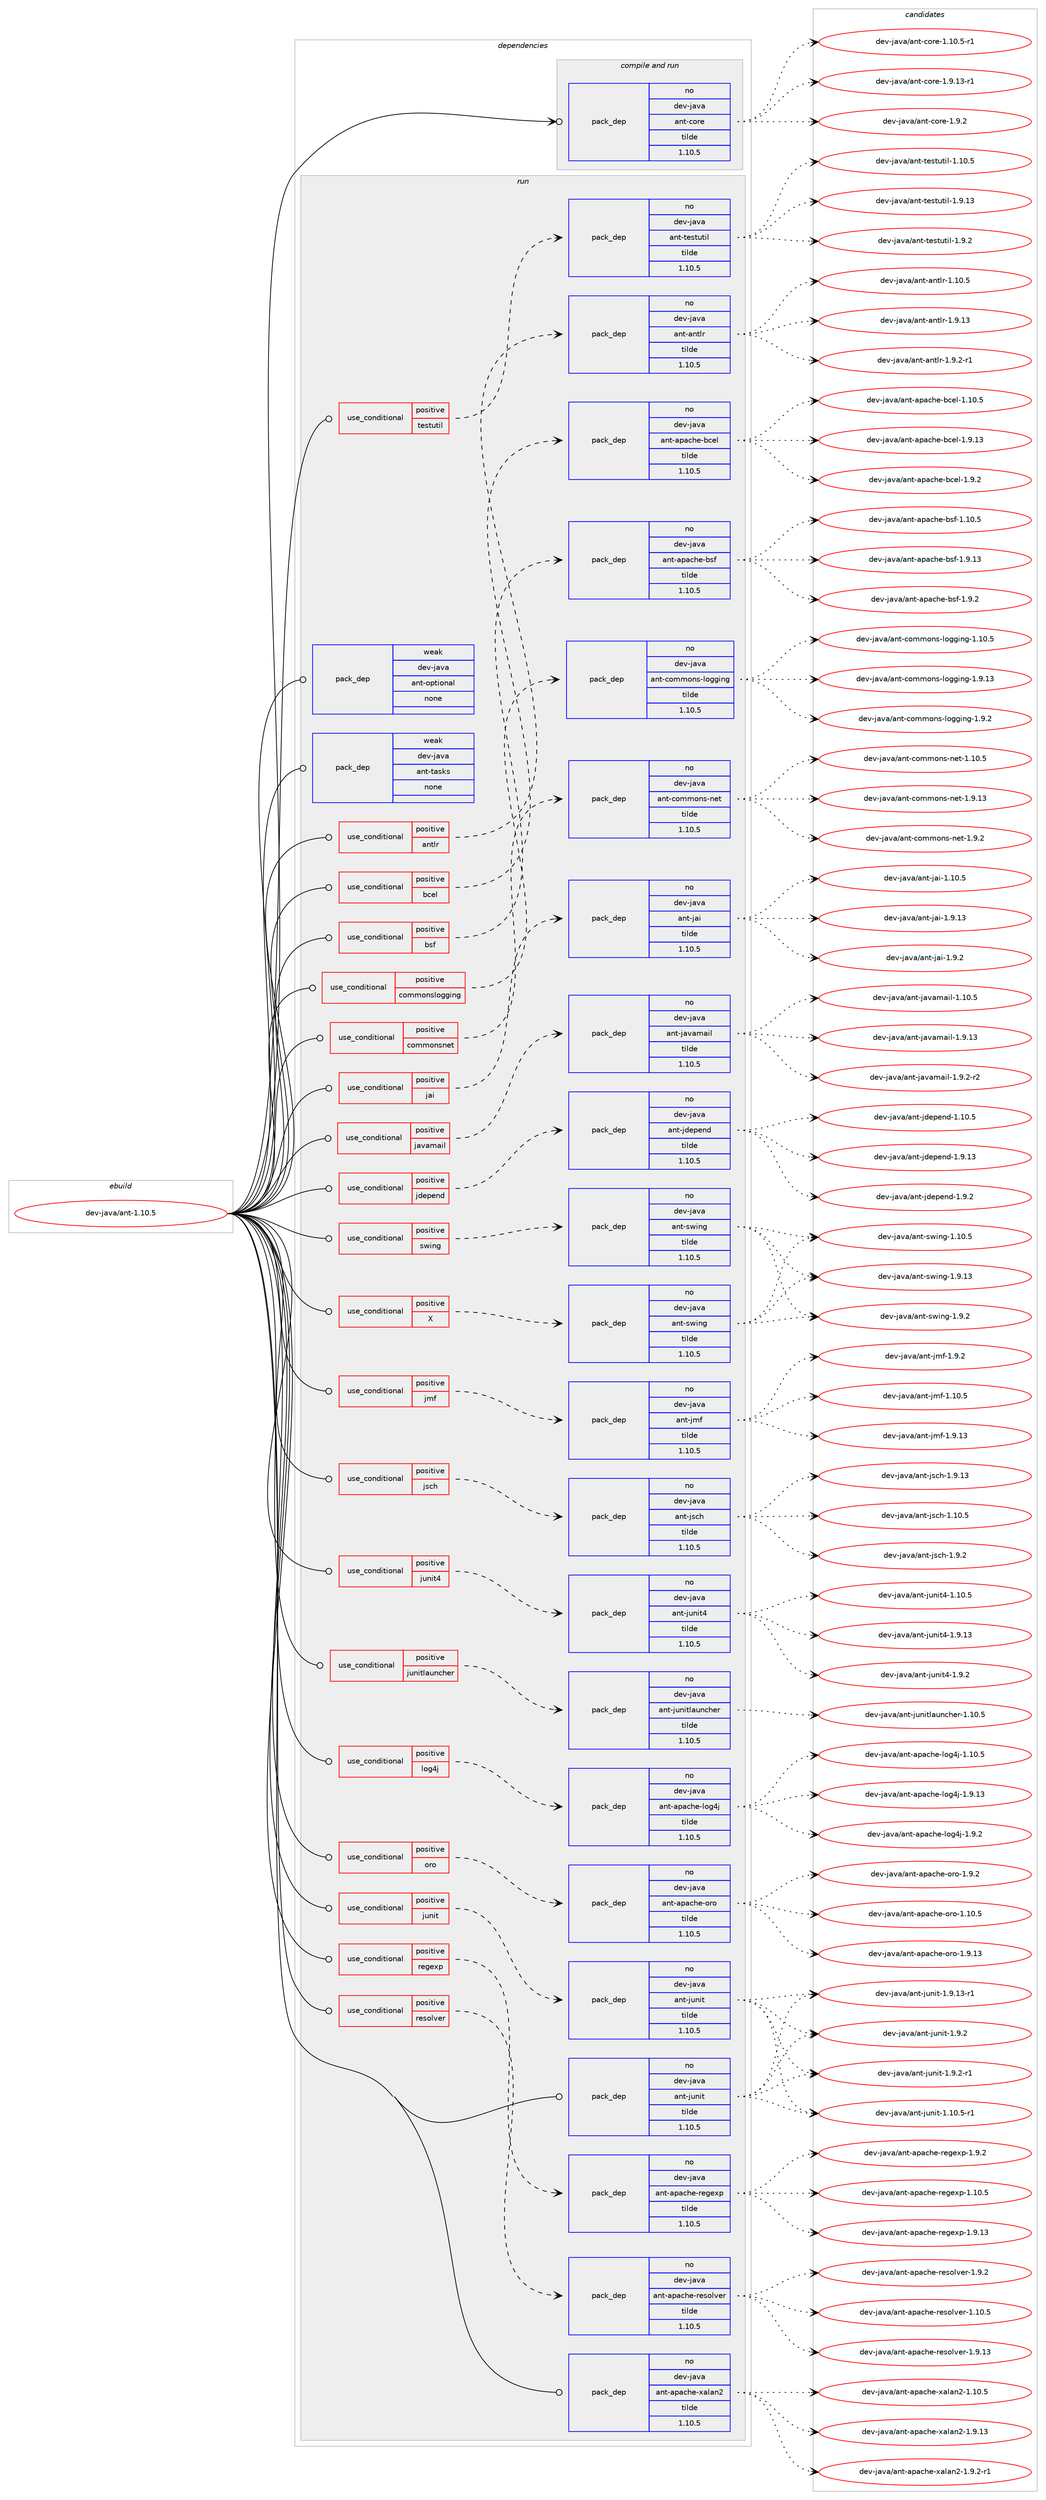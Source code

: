 digraph prolog {

# *************
# Graph options
# *************

newrank=true;
concentrate=true;
compound=true;
graph [rankdir=LR,fontname=Helvetica,fontsize=10,ranksep=1.5];#, ranksep=2.5, nodesep=0.2];
edge  [arrowhead=vee];
node  [fontname=Helvetica,fontsize=10];

# **********
# The ebuild
# **********

subgraph cluster_leftcol {
color=gray;
rank=same;
label=<<i>ebuild</i>>;
id [label="dev-java/ant-1.10.5", color=red, width=4, href="../dev-java/ant-1.10.5.svg"];
}

# ****************
# The dependencies
# ****************

subgraph cluster_midcol {
color=gray;
label=<<i>dependencies</i>>;
subgraph cluster_compile {
fillcolor="#eeeeee";
style=filled;
label=<<i>compile</i>>;
}
subgraph cluster_compileandrun {
fillcolor="#eeeeee";
style=filled;
label=<<i>compile and run</i>>;
subgraph pack965682 {
dependency1350453 [label=<<TABLE BORDER="0" CELLBORDER="1" CELLSPACING="0" CELLPADDING="4" WIDTH="220"><TR><TD ROWSPAN="6" CELLPADDING="30">pack_dep</TD></TR><TR><TD WIDTH="110">no</TD></TR><TR><TD>dev-java</TD></TR><TR><TD>ant-core</TD></TR><TR><TD>tilde</TD></TR><TR><TD>1.10.5</TD></TR></TABLE>>, shape=none, color=blue];
}
id:e -> dependency1350453:w [weight=20,style="solid",arrowhead="odotvee"];
}
subgraph cluster_run {
fillcolor="#eeeeee";
style=filled;
label=<<i>run</i>>;
subgraph cond362344 {
dependency1350454 [label=<<TABLE BORDER="0" CELLBORDER="1" CELLSPACING="0" CELLPADDING="4"><TR><TD ROWSPAN="3" CELLPADDING="10">use_conditional</TD></TR><TR><TD>positive</TD></TR><TR><TD>X</TD></TR></TABLE>>, shape=none, color=red];
subgraph pack965683 {
dependency1350455 [label=<<TABLE BORDER="0" CELLBORDER="1" CELLSPACING="0" CELLPADDING="4" WIDTH="220"><TR><TD ROWSPAN="6" CELLPADDING="30">pack_dep</TD></TR><TR><TD WIDTH="110">no</TD></TR><TR><TD>dev-java</TD></TR><TR><TD>ant-swing</TD></TR><TR><TD>tilde</TD></TR><TR><TD>1.10.5</TD></TR></TABLE>>, shape=none, color=blue];
}
dependency1350454:e -> dependency1350455:w [weight=20,style="dashed",arrowhead="vee"];
}
id:e -> dependency1350454:w [weight=20,style="solid",arrowhead="odot"];
subgraph cond362345 {
dependency1350456 [label=<<TABLE BORDER="0" CELLBORDER="1" CELLSPACING="0" CELLPADDING="4"><TR><TD ROWSPAN="3" CELLPADDING="10">use_conditional</TD></TR><TR><TD>positive</TD></TR><TR><TD>antlr</TD></TR></TABLE>>, shape=none, color=red];
subgraph pack965684 {
dependency1350457 [label=<<TABLE BORDER="0" CELLBORDER="1" CELLSPACING="0" CELLPADDING="4" WIDTH="220"><TR><TD ROWSPAN="6" CELLPADDING="30">pack_dep</TD></TR><TR><TD WIDTH="110">no</TD></TR><TR><TD>dev-java</TD></TR><TR><TD>ant-antlr</TD></TR><TR><TD>tilde</TD></TR><TR><TD>1.10.5</TD></TR></TABLE>>, shape=none, color=blue];
}
dependency1350456:e -> dependency1350457:w [weight=20,style="dashed",arrowhead="vee"];
}
id:e -> dependency1350456:w [weight=20,style="solid",arrowhead="odot"];
subgraph cond362346 {
dependency1350458 [label=<<TABLE BORDER="0" CELLBORDER="1" CELLSPACING="0" CELLPADDING="4"><TR><TD ROWSPAN="3" CELLPADDING="10">use_conditional</TD></TR><TR><TD>positive</TD></TR><TR><TD>bcel</TD></TR></TABLE>>, shape=none, color=red];
subgraph pack965685 {
dependency1350459 [label=<<TABLE BORDER="0" CELLBORDER="1" CELLSPACING="0" CELLPADDING="4" WIDTH="220"><TR><TD ROWSPAN="6" CELLPADDING="30">pack_dep</TD></TR><TR><TD WIDTH="110">no</TD></TR><TR><TD>dev-java</TD></TR><TR><TD>ant-apache-bcel</TD></TR><TR><TD>tilde</TD></TR><TR><TD>1.10.5</TD></TR></TABLE>>, shape=none, color=blue];
}
dependency1350458:e -> dependency1350459:w [weight=20,style="dashed",arrowhead="vee"];
}
id:e -> dependency1350458:w [weight=20,style="solid",arrowhead="odot"];
subgraph cond362347 {
dependency1350460 [label=<<TABLE BORDER="0" CELLBORDER="1" CELLSPACING="0" CELLPADDING="4"><TR><TD ROWSPAN="3" CELLPADDING="10">use_conditional</TD></TR><TR><TD>positive</TD></TR><TR><TD>bsf</TD></TR></TABLE>>, shape=none, color=red];
subgraph pack965686 {
dependency1350461 [label=<<TABLE BORDER="0" CELLBORDER="1" CELLSPACING="0" CELLPADDING="4" WIDTH="220"><TR><TD ROWSPAN="6" CELLPADDING="30">pack_dep</TD></TR><TR><TD WIDTH="110">no</TD></TR><TR><TD>dev-java</TD></TR><TR><TD>ant-apache-bsf</TD></TR><TR><TD>tilde</TD></TR><TR><TD>1.10.5</TD></TR></TABLE>>, shape=none, color=blue];
}
dependency1350460:e -> dependency1350461:w [weight=20,style="dashed",arrowhead="vee"];
}
id:e -> dependency1350460:w [weight=20,style="solid",arrowhead="odot"];
subgraph cond362348 {
dependency1350462 [label=<<TABLE BORDER="0" CELLBORDER="1" CELLSPACING="0" CELLPADDING="4"><TR><TD ROWSPAN="3" CELLPADDING="10">use_conditional</TD></TR><TR><TD>positive</TD></TR><TR><TD>commonslogging</TD></TR></TABLE>>, shape=none, color=red];
subgraph pack965687 {
dependency1350463 [label=<<TABLE BORDER="0" CELLBORDER="1" CELLSPACING="0" CELLPADDING="4" WIDTH="220"><TR><TD ROWSPAN="6" CELLPADDING="30">pack_dep</TD></TR><TR><TD WIDTH="110">no</TD></TR><TR><TD>dev-java</TD></TR><TR><TD>ant-commons-logging</TD></TR><TR><TD>tilde</TD></TR><TR><TD>1.10.5</TD></TR></TABLE>>, shape=none, color=blue];
}
dependency1350462:e -> dependency1350463:w [weight=20,style="dashed",arrowhead="vee"];
}
id:e -> dependency1350462:w [weight=20,style="solid",arrowhead="odot"];
subgraph cond362349 {
dependency1350464 [label=<<TABLE BORDER="0" CELLBORDER="1" CELLSPACING="0" CELLPADDING="4"><TR><TD ROWSPAN="3" CELLPADDING="10">use_conditional</TD></TR><TR><TD>positive</TD></TR><TR><TD>commonsnet</TD></TR></TABLE>>, shape=none, color=red];
subgraph pack965688 {
dependency1350465 [label=<<TABLE BORDER="0" CELLBORDER="1" CELLSPACING="0" CELLPADDING="4" WIDTH="220"><TR><TD ROWSPAN="6" CELLPADDING="30">pack_dep</TD></TR><TR><TD WIDTH="110">no</TD></TR><TR><TD>dev-java</TD></TR><TR><TD>ant-commons-net</TD></TR><TR><TD>tilde</TD></TR><TR><TD>1.10.5</TD></TR></TABLE>>, shape=none, color=blue];
}
dependency1350464:e -> dependency1350465:w [weight=20,style="dashed",arrowhead="vee"];
}
id:e -> dependency1350464:w [weight=20,style="solid",arrowhead="odot"];
subgraph cond362350 {
dependency1350466 [label=<<TABLE BORDER="0" CELLBORDER="1" CELLSPACING="0" CELLPADDING="4"><TR><TD ROWSPAN="3" CELLPADDING="10">use_conditional</TD></TR><TR><TD>positive</TD></TR><TR><TD>jai</TD></TR></TABLE>>, shape=none, color=red];
subgraph pack965689 {
dependency1350467 [label=<<TABLE BORDER="0" CELLBORDER="1" CELLSPACING="0" CELLPADDING="4" WIDTH="220"><TR><TD ROWSPAN="6" CELLPADDING="30">pack_dep</TD></TR><TR><TD WIDTH="110">no</TD></TR><TR><TD>dev-java</TD></TR><TR><TD>ant-jai</TD></TR><TR><TD>tilde</TD></TR><TR><TD>1.10.5</TD></TR></TABLE>>, shape=none, color=blue];
}
dependency1350466:e -> dependency1350467:w [weight=20,style="dashed",arrowhead="vee"];
}
id:e -> dependency1350466:w [weight=20,style="solid",arrowhead="odot"];
subgraph cond362351 {
dependency1350468 [label=<<TABLE BORDER="0" CELLBORDER="1" CELLSPACING="0" CELLPADDING="4"><TR><TD ROWSPAN="3" CELLPADDING="10">use_conditional</TD></TR><TR><TD>positive</TD></TR><TR><TD>javamail</TD></TR></TABLE>>, shape=none, color=red];
subgraph pack965690 {
dependency1350469 [label=<<TABLE BORDER="0" CELLBORDER="1" CELLSPACING="0" CELLPADDING="4" WIDTH="220"><TR><TD ROWSPAN="6" CELLPADDING="30">pack_dep</TD></TR><TR><TD WIDTH="110">no</TD></TR><TR><TD>dev-java</TD></TR><TR><TD>ant-javamail</TD></TR><TR><TD>tilde</TD></TR><TR><TD>1.10.5</TD></TR></TABLE>>, shape=none, color=blue];
}
dependency1350468:e -> dependency1350469:w [weight=20,style="dashed",arrowhead="vee"];
}
id:e -> dependency1350468:w [weight=20,style="solid",arrowhead="odot"];
subgraph cond362352 {
dependency1350470 [label=<<TABLE BORDER="0" CELLBORDER="1" CELLSPACING="0" CELLPADDING="4"><TR><TD ROWSPAN="3" CELLPADDING="10">use_conditional</TD></TR><TR><TD>positive</TD></TR><TR><TD>jdepend</TD></TR></TABLE>>, shape=none, color=red];
subgraph pack965691 {
dependency1350471 [label=<<TABLE BORDER="0" CELLBORDER="1" CELLSPACING="0" CELLPADDING="4" WIDTH="220"><TR><TD ROWSPAN="6" CELLPADDING="30">pack_dep</TD></TR><TR><TD WIDTH="110">no</TD></TR><TR><TD>dev-java</TD></TR><TR><TD>ant-jdepend</TD></TR><TR><TD>tilde</TD></TR><TR><TD>1.10.5</TD></TR></TABLE>>, shape=none, color=blue];
}
dependency1350470:e -> dependency1350471:w [weight=20,style="dashed",arrowhead="vee"];
}
id:e -> dependency1350470:w [weight=20,style="solid",arrowhead="odot"];
subgraph cond362353 {
dependency1350472 [label=<<TABLE BORDER="0" CELLBORDER="1" CELLSPACING="0" CELLPADDING="4"><TR><TD ROWSPAN="3" CELLPADDING="10">use_conditional</TD></TR><TR><TD>positive</TD></TR><TR><TD>jmf</TD></TR></TABLE>>, shape=none, color=red];
subgraph pack965692 {
dependency1350473 [label=<<TABLE BORDER="0" CELLBORDER="1" CELLSPACING="0" CELLPADDING="4" WIDTH="220"><TR><TD ROWSPAN="6" CELLPADDING="30">pack_dep</TD></TR><TR><TD WIDTH="110">no</TD></TR><TR><TD>dev-java</TD></TR><TR><TD>ant-jmf</TD></TR><TR><TD>tilde</TD></TR><TR><TD>1.10.5</TD></TR></TABLE>>, shape=none, color=blue];
}
dependency1350472:e -> dependency1350473:w [weight=20,style="dashed",arrowhead="vee"];
}
id:e -> dependency1350472:w [weight=20,style="solid",arrowhead="odot"];
subgraph cond362354 {
dependency1350474 [label=<<TABLE BORDER="0" CELLBORDER="1" CELLSPACING="0" CELLPADDING="4"><TR><TD ROWSPAN="3" CELLPADDING="10">use_conditional</TD></TR><TR><TD>positive</TD></TR><TR><TD>jsch</TD></TR></TABLE>>, shape=none, color=red];
subgraph pack965693 {
dependency1350475 [label=<<TABLE BORDER="0" CELLBORDER="1" CELLSPACING="0" CELLPADDING="4" WIDTH="220"><TR><TD ROWSPAN="6" CELLPADDING="30">pack_dep</TD></TR><TR><TD WIDTH="110">no</TD></TR><TR><TD>dev-java</TD></TR><TR><TD>ant-jsch</TD></TR><TR><TD>tilde</TD></TR><TR><TD>1.10.5</TD></TR></TABLE>>, shape=none, color=blue];
}
dependency1350474:e -> dependency1350475:w [weight=20,style="dashed",arrowhead="vee"];
}
id:e -> dependency1350474:w [weight=20,style="solid",arrowhead="odot"];
subgraph cond362355 {
dependency1350476 [label=<<TABLE BORDER="0" CELLBORDER="1" CELLSPACING="0" CELLPADDING="4"><TR><TD ROWSPAN="3" CELLPADDING="10">use_conditional</TD></TR><TR><TD>positive</TD></TR><TR><TD>junit</TD></TR></TABLE>>, shape=none, color=red];
subgraph pack965694 {
dependency1350477 [label=<<TABLE BORDER="0" CELLBORDER="1" CELLSPACING="0" CELLPADDING="4" WIDTH="220"><TR><TD ROWSPAN="6" CELLPADDING="30">pack_dep</TD></TR><TR><TD WIDTH="110">no</TD></TR><TR><TD>dev-java</TD></TR><TR><TD>ant-junit</TD></TR><TR><TD>tilde</TD></TR><TR><TD>1.10.5</TD></TR></TABLE>>, shape=none, color=blue];
}
dependency1350476:e -> dependency1350477:w [weight=20,style="dashed",arrowhead="vee"];
}
id:e -> dependency1350476:w [weight=20,style="solid",arrowhead="odot"];
subgraph cond362356 {
dependency1350478 [label=<<TABLE BORDER="0" CELLBORDER="1" CELLSPACING="0" CELLPADDING="4"><TR><TD ROWSPAN="3" CELLPADDING="10">use_conditional</TD></TR><TR><TD>positive</TD></TR><TR><TD>junit4</TD></TR></TABLE>>, shape=none, color=red];
subgraph pack965695 {
dependency1350479 [label=<<TABLE BORDER="0" CELLBORDER="1" CELLSPACING="0" CELLPADDING="4" WIDTH="220"><TR><TD ROWSPAN="6" CELLPADDING="30">pack_dep</TD></TR><TR><TD WIDTH="110">no</TD></TR><TR><TD>dev-java</TD></TR><TR><TD>ant-junit4</TD></TR><TR><TD>tilde</TD></TR><TR><TD>1.10.5</TD></TR></TABLE>>, shape=none, color=blue];
}
dependency1350478:e -> dependency1350479:w [weight=20,style="dashed",arrowhead="vee"];
}
id:e -> dependency1350478:w [weight=20,style="solid",arrowhead="odot"];
subgraph cond362357 {
dependency1350480 [label=<<TABLE BORDER="0" CELLBORDER="1" CELLSPACING="0" CELLPADDING="4"><TR><TD ROWSPAN="3" CELLPADDING="10">use_conditional</TD></TR><TR><TD>positive</TD></TR><TR><TD>junitlauncher</TD></TR></TABLE>>, shape=none, color=red];
subgraph pack965696 {
dependency1350481 [label=<<TABLE BORDER="0" CELLBORDER="1" CELLSPACING="0" CELLPADDING="4" WIDTH="220"><TR><TD ROWSPAN="6" CELLPADDING="30">pack_dep</TD></TR><TR><TD WIDTH="110">no</TD></TR><TR><TD>dev-java</TD></TR><TR><TD>ant-junitlauncher</TD></TR><TR><TD>tilde</TD></TR><TR><TD>1.10.5</TD></TR></TABLE>>, shape=none, color=blue];
}
dependency1350480:e -> dependency1350481:w [weight=20,style="dashed",arrowhead="vee"];
}
id:e -> dependency1350480:w [weight=20,style="solid",arrowhead="odot"];
subgraph cond362358 {
dependency1350482 [label=<<TABLE BORDER="0" CELLBORDER="1" CELLSPACING="0" CELLPADDING="4"><TR><TD ROWSPAN="3" CELLPADDING="10">use_conditional</TD></TR><TR><TD>positive</TD></TR><TR><TD>log4j</TD></TR></TABLE>>, shape=none, color=red];
subgraph pack965697 {
dependency1350483 [label=<<TABLE BORDER="0" CELLBORDER="1" CELLSPACING="0" CELLPADDING="4" WIDTH="220"><TR><TD ROWSPAN="6" CELLPADDING="30">pack_dep</TD></TR><TR><TD WIDTH="110">no</TD></TR><TR><TD>dev-java</TD></TR><TR><TD>ant-apache-log4j</TD></TR><TR><TD>tilde</TD></TR><TR><TD>1.10.5</TD></TR></TABLE>>, shape=none, color=blue];
}
dependency1350482:e -> dependency1350483:w [weight=20,style="dashed",arrowhead="vee"];
}
id:e -> dependency1350482:w [weight=20,style="solid",arrowhead="odot"];
subgraph cond362359 {
dependency1350484 [label=<<TABLE BORDER="0" CELLBORDER="1" CELLSPACING="0" CELLPADDING="4"><TR><TD ROWSPAN="3" CELLPADDING="10">use_conditional</TD></TR><TR><TD>positive</TD></TR><TR><TD>oro</TD></TR></TABLE>>, shape=none, color=red];
subgraph pack965698 {
dependency1350485 [label=<<TABLE BORDER="0" CELLBORDER="1" CELLSPACING="0" CELLPADDING="4" WIDTH="220"><TR><TD ROWSPAN="6" CELLPADDING="30">pack_dep</TD></TR><TR><TD WIDTH="110">no</TD></TR><TR><TD>dev-java</TD></TR><TR><TD>ant-apache-oro</TD></TR><TR><TD>tilde</TD></TR><TR><TD>1.10.5</TD></TR></TABLE>>, shape=none, color=blue];
}
dependency1350484:e -> dependency1350485:w [weight=20,style="dashed",arrowhead="vee"];
}
id:e -> dependency1350484:w [weight=20,style="solid",arrowhead="odot"];
subgraph cond362360 {
dependency1350486 [label=<<TABLE BORDER="0" CELLBORDER="1" CELLSPACING="0" CELLPADDING="4"><TR><TD ROWSPAN="3" CELLPADDING="10">use_conditional</TD></TR><TR><TD>positive</TD></TR><TR><TD>regexp</TD></TR></TABLE>>, shape=none, color=red];
subgraph pack965699 {
dependency1350487 [label=<<TABLE BORDER="0" CELLBORDER="1" CELLSPACING="0" CELLPADDING="4" WIDTH="220"><TR><TD ROWSPAN="6" CELLPADDING="30">pack_dep</TD></TR><TR><TD WIDTH="110">no</TD></TR><TR><TD>dev-java</TD></TR><TR><TD>ant-apache-regexp</TD></TR><TR><TD>tilde</TD></TR><TR><TD>1.10.5</TD></TR></TABLE>>, shape=none, color=blue];
}
dependency1350486:e -> dependency1350487:w [weight=20,style="dashed",arrowhead="vee"];
}
id:e -> dependency1350486:w [weight=20,style="solid",arrowhead="odot"];
subgraph cond362361 {
dependency1350488 [label=<<TABLE BORDER="0" CELLBORDER="1" CELLSPACING="0" CELLPADDING="4"><TR><TD ROWSPAN="3" CELLPADDING="10">use_conditional</TD></TR><TR><TD>positive</TD></TR><TR><TD>resolver</TD></TR></TABLE>>, shape=none, color=red];
subgraph pack965700 {
dependency1350489 [label=<<TABLE BORDER="0" CELLBORDER="1" CELLSPACING="0" CELLPADDING="4" WIDTH="220"><TR><TD ROWSPAN="6" CELLPADDING="30">pack_dep</TD></TR><TR><TD WIDTH="110">no</TD></TR><TR><TD>dev-java</TD></TR><TR><TD>ant-apache-resolver</TD></TR><TR><TD>tilde</TD></TR><TR><TD>1.10.5</TD></TR></TABLE>>, shape=none, color=blue];
}
dependency1350488:e -> dependency1350489:w [weight=20,style="dashed",arrowhead="vee"];
}
id:e -> dependency1350488:w [weight=20,style="solid",arrowhead="odot"];
subgraph cond362362 {
dependency1350490 [label=<<TABLE BORDER="0" CELLBORDER="1" CELLSPACING="0" CELLPADDING="4"><TR><TD ROWSPAN="3" CELLPADDING="10">use_conditional</TD></TR><TR><TD>positive</TD></TR><TR><TD>swing</TD></TR></TABLE>>, shape=none, color=red];
subgraph pack965701 {
dependency1350491 [label=<<TABLE BORDER="0" CELLBORDER="1" CELLSPACING="0" CELLPADDING="4" WIDTH="220"><TR><TD ROWSPAN="6" CELLPADDING="30">pack_dep</TD></TR><TR><TD WIDTH="110">no</TD></TR><TR><TD>dev-java</TD></TR><TR><TD>ant-swing</TD></TR><TR><TD>tilde</TD></TR><TR><TD>1.10.5</TD></TR></TABLE>>, shape=none, color=blue];
}
dependency1350490:e -> dependency1350491:w [weight=20,style="dashed",arrowhead="vee"];
}
id:e -> dependency1350490:w [weight=20,style="solid",arrowhead="odot"];
subgraph cond362363 {
dependency1350492 [label=<<TABLE BORDER="0" CELLBORDER="1" CELLSPACING="0" CELLPADDING="4"><TR><TD ROWSPAN="3" CELLPADDING="10">use_conditional</TD></TR><TR><TD>positive</TD></TR><TR><TD>testutil</TD></TR></TABLE>>, shape=none, color=red];
subgraph pack965702 {
dependency1350493 [label=<<TABLE BORDER="0" CELLBORDER="1" CELLSPACING="0" CELLPADDING="4" WIDTH="220"><TR><TD ROWSPAN="6" CELLPADDING="30">pack_dep</TD></TR><TR><TD WIDTH="110">no</TD></TR><TR><TD>dev-java</TD></TR><TR><TD>ant-testutil</TD></TR><TR><TD>tilde</TD></TR><TR><TD>1.10.5</TD></TR></TABLE>>, shape=none, color=blue];
}
dependency1350492:e -> dependency1350493:w [weight=20,style="dashed",arrowhead="vee"];
}
id:e -> dependency1350492:w [weight=20,style="solid",arrowhead="odot"];
subgraph pack965703 {
dependency1350494 [label=<<TABLE BORDER="0" CELLBORDER="1" CELLSPACING="0" CELLPADDING="4" WIDTH="220"><TR><TD ROWSPAN="6" CELLPADDING="30">pack_dep</TD></TR><TR><TD WIDTH="110">no</TD></TR><TR><TD>dev-java</TD></TR><TR><TD>ant-apache-xalan2</TD></TR><TR><TD>tilde</TD></TR><TR><TD>1.10.5</TD></TR></TABLE>>, shape=none, color=blue];
}
id:e -> dependency1350494:w [weight=20,style="solid",arrowhead="odot"];
subgraph pack965704 {
dependency1350495 [label=<<TABLE BORDER="0" CELLBORDER="1" CELLSPACING="0" CELLPADDING="4" WIDTH="220"><TR><TD ROWSPAN="6" CELLPADDING="30">pack_dep</TD></TR><TR><TD WIDTH="110">no</TD></TR><TR><TD>dev-java</TD></TR><TR><TD>ant-junit</TD></TR><TR><TD>tilde</TD></TR><TR><TD>1.10.5</TD></TR></TABLE>>, shape=none, color=blue];
}
id:e -> dependency1350495:w [weight=20,style="solid",arrowhead="odot"];
subgraph pack965705 {
dependency1350496 [label=<<TABLE BORDER="0" CELLBORDER="1" CELLSPACING="0" CELLPADDING="4" WIDTH="220"><TR><TD ROWSPAN="6" CELLPADDING="30">pack_dep</TD></TR><TR><TD WIDTH="110">weak</TD></TR><TR><TD>dev-java</TD></TR><TR><TD>ant-optional</TD></TR><TR><TD>none</TD></TR><TR><TD></TD></TR></TABLE>>, shape=none, color=blue];
}
id:e -> dependency1350496:w [weight=20,style="solid",arrowhead="odot"];
subgraph pack965706 {
dependency1350497 [label=<<TABLE BORDER="0" CELLBORDER="1" CELLSPACING="0" CELLPADDING="4" WIDTH="220"><TR><TD ROWSPAN="6" CELLPADDING="30">pack_dep</TD></TR><TR><TD WIDTH="110">weak</TD></TR><TR><TD>dev-java</TD></TR><TR><TD>ant-tasks</TD></TR><TR><TD>none</TD></TR><TR><TD></TD></TR></TABLE>>, shape=none, color=blue];
}
id:e -> dependency1350497:w [weight=20,style="solid",arrowhead="odot"];
}
}

# **************
# The candidates
# **************

subgraph cluster_choices {
rank=same;
color=gray;
label=<<i>candidates</i>>;

subgraph choice965682 {
color=black;
nodesep=1;
choice10010111845106971189747971101164599111114101454946494846534511449 [label="dev-java/ant-core-1.10.5-r1", color=red, width=4,href="../dev-java/ant-core-1.10.5-r1.svg"];
choice10010111845106971189747971101164599111114101454946574649514511449 [label="dev-java/ant-core-1.9.13-r1", color=red, width=4,href="../dev-java/ant-core-1.9.13-r1.svg"];
choice10010111845106971189747971101164599111114101454946574650 [label="dev-java/ant-core-1.9.2", color=red, width=4,href="../dev-java/ant-core-1.9.2.svg"];
dependency1350453:e -> choice10010111845106971189747971101164599111114101454946494846534511449:w [style=dotted,weight="100"];
dependency1350453:e -> choice10010111845106971189747971101164599111114101454946574649514511449:w [style=dotted,weight="100"];
dependency1350453:e -> choice10010111845106971189747971101164599111114101454946574650:w [style=dotted,weight="100"];
}
subgraph choice965683 {
color=black;
nodesep=1;
choice10010111845106971189747971101164511511910511010345494649484653 [label="dev-java/ant-swing-1.10.5", color=red, width=4,href="../dev-java/ant-swing-1.10.5.svg"];
choice10010111845106971189747971101164511511910511010345494657464951 [label="dev-java/ant-swing-1.9.13", color=red, width=4,href="../dev-java/ant-swing-1.9.13.svg"];
choice100101118451069711897479711011645115119105110103454946574650 [label="dev-java/ant-swing-1.9.2", color=red, width=4,href="../dev-java/ant-swing-1.9.2.svg"];
dependency1350455:e -> choice10010111845106971189747971101164511511910511010345494649484653:w [style=dotted,weight="100"];
dependency1350455:e -> choice10010111845106971189747971101164511511910511010345494657464951:w [style=dotted,weight="100"];
dependency1350455:e -> choice100101118451069711897479711011645115119105110103454946574650:w [style=dotted,weight="100"];
}
subgraph choice965684 {
color=black;
nodesep=1;
choice1001011184510697118974797110116459711011610811445494649484653 [label="dev-java/ant-antlr-1.10.5", color=red, width=4,href="../dev-java/ant-antlr-1.10.5.svg"];
choice1001011184510697118974797110116459711011610811445494657464951 [label="dev-java/ant-antlr-1.9.13", color=red, width=4,href="../dev-java/ant-antlr-1.9.13.svg"];
choice100101118451069711897479711011645971101161081144549465746504511449 [label="dev-java/ant-antlr-1.9.2-r1", color=red, width=4,href="../dev-java/ant-antlr-1.9.2-r1.svg"];
dependency1350457:e -> choice1001011184510697118974797110116459711011610811445494649484653:w [style=dotted,weight="100"];
dependency1350457:e -> choice1001011184510697118974797110116459711011610811445494657464951:w [style=dotted,weight="100"];
dependency1350457:e -> choice100101118451069711897479711011645971101161081144549465746504511449:w [style=dotted,weight="100"];
}
subgraph choice965685 {
color=black;
nodesep=1;
choice10010111845106971189747971101164597112979910410145989910110845494649484653 [label="dev-java/ant-apache-bcel-1.10.5", color=red, width=4,href="../dev-java/ant-apache-bcel-1.10.5.svg"];
choice10010111845106971189747971101164597112979910410145989910110845494657464951 [label="dev-java/ant-apache-bcel-1.9.13", color=red, width=4,href="../dev-java/ant-apache-bcel-1.9.13.svg"];
choice100101118451069711897479711011645971129799104101459899101108454946574650 [label="dev-java/ant-apache-bcel-1.9.2", color=red, width=4,href="../dev-java/ant-apache-bcel-1.9.2.svg"];
dependency1350459:e -> choice10010111845106971189747971101164597112979910410145989910110845494649484653:w [style=dotted,weight="100"];
dependency1350459:e -> choice10010111845106971189747971101164597112979910410145989910110845494657464951:w [style=dotted,weight="100"];
dependency1350459:e -> choice100101118451069711897479711011645971129799104101459899101108454946574650:w [style=dotted,weight="100"];
}
subgraph choice965686 {
color=black;
nodesep=1;
choice100101118451069711897479711011645971129799104101459811510245494649484653 [label="dev-java/ant-apache-bsf-1.10.5", color=red, width=4,href="../dev-java/ant-apache-bsf-1.10.5.svg"];
choice100101118451069711897479711011645971129799104101459811510245494657464951 [label="dev-java/ant-apache-bsf-1.9.13", color=red, width=4,href="../dev-java/ant-apache-bsf-1.9.13.svg"];
choice1001011184510697118974797110116459711297991041014598115102454946574650 [label="dev-java/ant-apache-bsf-1.9.2", color=red, width=4,href="../dev-java/ant-apache-bsf-1.9.2.svg"];
dependency1350461:e -> choice100101118451069711897479711011645971129799104101459811510245494649484653:w [style=dotted,weight="100"];
dependency1350461:e -> choice100101118451069711897479711011645971129799104101459811510245494657464951:w [style=dotted,weight="100"];
dependency1350461:e -> choice1001011184510697118974797110116459711297991041014598115102454946574650:w [style=dotted,weight="100"];
}
subgraph choice965687 {
color=black;
nodesep=1;
choice100101118451069711897479711011645991111091091111101154510811110310310511010345494649484653 [label="dev-java/ant-commons-logging-1.10.5", color=red, width=4,href="../dev-java/ant-commons-logging-1.10.5.svg"];
choice100101118451069711897479711011645991111091091111101154510811110310310511010345494657464951 [label="dev-java/ant-commons-logging-1.9.13", color=red, width=4,href="../dev-java/ant-commons-logging-1.9.13.svg"];
choice1001011184510697118974797110116459911110910911111011545108111103103105110103454946574650 [label="dev-java/ant-commons-logging-1.9.2", color=red, width=4,href="../dev-java/ant-commons-logging-1.9.2.svg"];
dependency1350463:e -> choice100101118451069711897479711011645991111091091111101154510811110310310511010345494649484653:w [style=dotted,weight="100"];
dependency1350463:e -> choice100101118451069711897479711011645991111091091111101154510811110310310511010345494657464951:w [style=dotted,weight="100"];
dependency1350463:e -> choice1001011184510697118974797110116459911110910911111011545108111103103105110103454946574650:w [style=dotted,weight="100"];
}
subgraph choice965688 {
color=black;
nodesep=1;
choice100101118451069711897479711011645991111091091111101154511010111645494649484653 [label="dev-java/ant-commons-net-1.10.5", color=red, width=4,href="../dev-java/ant-commons-net-1.10.5.svg"];
choice100101118451069711897479711011645991111091091111101154511010111645494657464951 [label="dev-java/ant-commons-net-1.9.13", color=red, width=4,href="../dev-java/ant-commons-net-1.9.13.svg"];
choice1001011184510697118974797110116459911110910911111011545110101116454946574650 [label="dev-java/ant-commons-net-1.9.2", color=red, width=4,href="../dev-java/ant-commons-net-1.9.2.svg"];
dependency1350465:e -> choice100101118451069711897479711011645991111091091111101154511010111645494649484653:w [style=dotted,weight="100"];
dependency1350465:e -> choice100101118451069711897479711011645991111091091111101154511010111645494657464951:w [style=dotted,weight="100"];
dependency1350465:e -> choice1001011184510697118974797110116459911110910911111011545110101116454946574650:w [style=dotted,weight="100"];
}
subgraph choice965689 {
color=black;
nodesep=1;
choice1001011184510697118974797110116451069710545494649484653 [label="dev-java/ant-jai-1.10.5", color=red, width=4,href="../dev-java/ant-jai-1.10.5.svg"];
choice1001011184510697118974797110116451069710545494657464951 [label="dev-java/ant-jai-1.9.13", color=red, width=4,href="../dev-java/ant-jai-1.9.13.svg"];
choice10010111845106971189747971101164510697105454946574650 [label="dev-java/ant-jai-1.9.2", color=red, width=4,href="../dev-java/ant-jai-1.9.2.svg"];
dependency1350467:e -> choice1001011184510697118974797110116451069710545494649484653:w [style=dotted,weight="100"];
dependency1350467:e -> choice1001011184510697118974797110116451069710545494657464951:w [style=dotted,weight="100"];
dependency1350467:e -> choice10010111845106971189747971101164510697105454946574650:w [style=dotted,weight="100"];
}
subgraph choice965690 {
color=black;
nodesep=1;
choice10010111845106971189747971101164510697118971099710510845494649484653 [label="dev-java/ant-javamail-1.10.5", color=red, width=4,href="../dev-java/ant-javamail-1.10.5.svg"];
choice10010111845106971189747971101164510697118971099710510845494657464951 [label="dev-java/ant-javamail-1.9.13", color=red, width=4,href="../dev-java/ant-javamail-1.9.13.svg"];
choice1001011184510697118974797110116451069711897109971051084549465746504511450 [label="dev-java/ant-javamail-1.9.2-r2", color=red, width=4,href="../dev-java/ant-javamail-1.9.2-r2.svg"];
dependency1350469:e -> choice10010111845106971189747971101164510697118971099710510845494649484653:w [style=dotted,weight="100"];
dependency1350469:e -> choice10010111845106971189747971101164510697118971099710510845494657464951:w [style=dotted,weight="100"];
dependency1350469:e -> choice1001011184510697118974797110116451069711897109971051084549465746504511450:w [style=dotted,weight="100"];
}
subgraph choice965691 {
color=black;
nodesep=1;
choice10010111845106971189747971101164510610010111210111010045494649484653 [label="dev-java/ant-jdepend-1.10.5", color=red, width=4,href="../dev-java/ant-jdepend-1.10.5.svg"];
choice10010111845106971189747971101164510610010111210111010045494657464951 [label="dev-java/ant-jdepend-1.9.13", color=red, width=4,href="../dev-java/ant-jdepend-1.9.13.svg"];
choice100101118451069711897479711011645106100101112101110100454946574650 [label="dev-java/ant-jdepend-1.9.2", color=red, width=4,href="../dev-java/ant-jdepend-1.9.2.svg"];
dependency1350471:e -> choice10010111845106971189747971101164510610010111210111010045494649484653:w [style=dotted,weight="100"];
dependency1350471:e -> choice10010111845106971189747971101164510610010111210111010045494657464951:w [style=dotted,weight="100"];
dependency1350471:e -> choice100101118451069711897479711011645106100101112101110100454946574650:w [style=dotted,weight="100"];
}
subgraph choice965692 {
color=black;
nodesep=1;
choice10010111845106971189747971101164510610910245494649484653 [label="dev-java/ant-jmf-1.10.5", color=red, width=4,href="../dev-java/ant-jmf-1.10.5.svg"];
choice10010111845106971189747971101164510610910245494657464951 [label="dev-java/ant-jmf-1.9.13", color=red, width=4,href="../dev-java/ant-jmf-1.9.13.svg"];
choice100101118451069711897479711011645106109102454946574650 [label="dev-java/ant-jmf-1.9.2", color=red, width=4,href="../dev-java/ant-jmf-1.9.2.svg"];
dependency1350473:e -> choice10010111845106971189747971101164510610910245494649484653:w [style=dotted,weight="100"];
dependency1350473:e -> choice10010111845106971189747971101164510610910245494657464951:w [style=dotted,weight="100"];
dependency1350473:e -> choice100101118451069711897479711011645106109102454946574650:w [style=dotted,weight="100"];
}
subgraph choice965693 {
color=black;
nodesep=1;
choice1001011184510697118974797110116451061159910445494649484653 [label="dev-java/ant-jsch-1.10.5", color=red, width=4,href="../dev-java/ant-jsch-1.10.5.svg"];
choice1001011184510697118974797110116451061159910445494657464951 [label="dev-java/ant-jsch-1.9.13", color=red, width=4,href="../dev-java/ant-jsch-1.9.13.svg"];
choice10010111845106971189747971101164510611599104454946574650 [label="dev-java/ant-jsch-1.9.2", color=red, width=4,href="../dev-java/ant-jsch-1.9.2.svg"];
dependency1350475:e -> choice1001011184510697118974797110116451061159910445494649484653:w [style=dotted,weight="100"];
dependency1350475:e -> choice1001011184510697118974797110116451061159910445494657464951:w [style=dotted,weight="100"];
dependency1350475:e -> choice10010111845106971189747971101164510611599104454946574650:w [style=dotted,weight="100"];
}
subgraph choice965694 {
color=black;
nodesep=1;
choice100101118451069711897479711011645106117110105116454946494846534511449 [label="dev-java/ant-junit-1.10.5-r1", color=red, width=4,href="../dev-java/ant-junit-1.10.5-r1.svg"];
choice100101118451069711897479711011645106117110105116454946574649514511449 [label="dev-java/ant-junit-1.9.13-r1", color=red, width=4,href="../dev-java/ant-junit-1.9.13-r1.svg"];
choice100101118451069711897479711011645106117110105116454946574650 [label="dev-java/ant-junit-1.9.2", color=red, width=4,href="../dev-java/ant-junit-1.9.2.svg"];
choice1001011184510697118974797110116451061171101051164549465746504511449 [label="dev-java/ant-junit-1.9.2-r1", color=red, width=4,href="../dev-java/ant-junit-1.9.2-r1.svg"];
dependency1350477:e -> choice100101118451069711897479711011645106117110105116454946494846534511449:w [style=dotted,weight="100"];
dependency1350477:e -> choice100101118451069711897479711011645106117110105116454946574649514511449:w [style=dotted,weight="100"];
dependency1350477:e -> choice100101118451069711897479711011645106117110105116454946574650:w [style=dotted,weight="100"];
dependency1350477:e -> choice1001011184510697118974797110116451061171101051164549465746504511449:w [style=dotted,weight="100"];
}
subgraph choice965695 {
color=black;
nodesep=1;
choice1001011184510697118974797110116451061171101051165245494649484653 [label="dev-java/ant-junit4-1.10.5", color=red, width=4,href="../dev-java/ant-junit4-1.10.5.svg"];
choice1001011184510697118974797110116451061171101051165245494657464951 [label="dev-java/ant-junit4-1.9.13", color=red, width=4,href="../dev-java/ant-junit4-1.9.13.svg"];
choice10010111845106971189747971101164510611711010511652454946574650 [label="dev-java/ant-junit4-1.9.2", color=red, width=4,href="../dev-java/ant-junit4-1.9.2.svg"];
dependency1350479:e -> choice1001011184510697118974797110116451061171101051165245494649484653:w [style=dotted,weight="100"];
dependency1350479:e -> choice1001011184510697118974797110116451061171101051165245494657464951:w [style=dotted,weight="100"];
dependency1350479:e -> choice10010111845106971189747971101164510611711010511652454946574650:w [style=dotted,weight="100"];
}
subgraph choice965696 {
color=black;
nodesep=1;
choice100101118451069711897479711011645106117110105116108971171109910410111445494649484653 [label="dev-java/ant-junitlauncher-1.10.5", color=red, width=4,href="../dev-java/ant-junitlauncher-1.10.5.svg"];
dependency1350481:e -> choice100101118451069711897479711011645106117110105116108971171109910410111445494649484653:w [style=dotted,weight="100"];
}
subgraph choice965697 {
color=black;
nodesep=1;
choice100101118451069711897479711011645971129799104101451081111035210645494649484653 [label="dev-java/ant-apache-log4j-1.10.5", color=red, width=4,href="../dev-java/ant-apache-log4j-1.10.5.svg"];
choice100101118451069711897479711011645971129799104101451081111035210645494657464951 [label="dev-java/ant-apache-log4j-1.9.13", color=red, width=4,href="../dev-java/ant-apache-log4j-1.9.13.svg"];
choice1001011184510697118974797110116459711297991041014510811110352106454946574650 [label="dev-java/ant-apache-log4j-1.9.2", color=red, width=4,href="../dev-java/ant-apache-log4j-1.9.2.svg"];
dependency1350483:e -> choice100101118451069711897479711011645971129799104101451081111035210645494649484653:w [style=dotted,weight="100"];
dependency1350483:e -> choice100101118451069711897479711011645971129799104101451081111035210645494657464951:w [style=dotted,weight="100"];
dependency1350483:e -> choice1001011184510697118974797110116459711297991041014510811110352106454946574650:w [style=dotted,weight="100"];
}
subgraph choice965698 {
color=black;
nodesep=1;
choice1001011184510697118974797110116459711297991041014511111411145494649484653 [label="dev-java/ant-apache-oro-1.10.5", color=red, width=4,href="../dev-java/ant-apache-oro-1.10.5.svg"];
choice1001011184510697118974797110116459711297991041014511111411145494657464951 [label="dev-java/ant-apache-oro-1.9.13", color=red, width=4,href="../dev-java/ant-apache-oro-1.9.13.svg"];
choice10010111845106971189747971101164597112979910410145111114111454946574650 [label="dev-java/ant-apache-oro-1.9.2", color=red, width=4,href="../dev-java/ant-apache-oro-1.9.2.svg"];
dependency1350485:e -> choice1001011184510697118974797110116459711297991041014511111411145494649484653:w [style=dotted,weight="100"];
dependency1350485:e -> choice1001011184510697118974797110116459711297991041014511111411145494657464951:w [style=dotted,weight="100"];
dependency1350485:e -> choice10010111845106971189747971101164597112979910410145111114111454946574650:w [style=dotted,weight="100"];
}
subgraph choice965699 {
color=black;
nodesep=1;
choice1001011184510697118974797110116459711297991041014511410110310112011245494649484653 [label="dev-java/ant-apache-regexp-1.10.5", color=red, width=4,href="../dev-java/ant-apache-regexp-1.10.5.svg"];
choice1001011184510697118974797110116459711297991041014511410110310112011245494657464951 [label="dev-java/ant-apache-regexp-1.9.13", color=red, width=4,href="../dev-java/ant-apache-regexp-1.9.13.svg"];
choice10010111845106971189747971101164597112979910410145114101103101120112454946574650 [label="dev-java/ant-apache-regexp-1.9.2", color=red, width=4,href="../dev-java/ant-apache-regexp-1.9.2.svg"];
dependency1350487:e -> choice1001011184510697118974797110116459711297991041014511410110310112011245494649484653:w [style=dotted,weight="100"];
dependency1350487:e -> choice1001011184510697118974797110116459711297991041014511410110310112011245494657464951:w [style=dotted,weight="100"];
dependency1350487:e -> choice10010111845106971189747971101164597112979910410145114101103101120112454946574650:w [style=dotted,weight="100"];
}
subgraph choice965700 {
color=black;
nodesep=1;
choice1001011184510697118974797110116459711297991041014511410111511110811810111445494649484653 [label="dev-java/ant-apache-resolver-1.10.5", color=red, width=4,href="../dev-java/ant-apache-resolver-1.10.5.svg"];
choice1001011184510697118974797110116459711297991041014511410111511110811810111445494657464951 [label="dev-java/ant-apache-resolver-1.9.13", color=red, width=4,href="../dev-java/ant-apache-resolver-1.9.13.svg"];
choice10010111845106971189747971101164597112979910410145114101115111108118101114454946574650 [label="dev-java/ant-apache-resolver-1.9.2", color=red, width=4,href="../dev-java/ant-apache-resolver-1.9.2.svg"];
dependency1350489:e -> choice1001011184510697118974797110116459711297991041014511410111511110811810111445494649484653:w [style=dotted,weight="100"];
dependency1350489:e -> choice1001011184510697118974797110116459711297991041014511410111511110811810111445494657464951:w [style=dotted,weight="100"];
dependency1350489:e -> choice10010111845106971189747971101164597112979910410145114101115111108118101114454946574650:w [style=dotted,weight="100"];
}
subgraph choice965701 {
color=black;
nodesep=1;
choice10010111845106971189747971101164511511910511010345494649484653 [label="dev-java/ant-swing-1.10.5", color=red, width=4,href="../dev-java/ant-swing-1.10.5.svg"];
choice10010111845106971189747971101164511511910511010345494657464951 [label="dev-java/ant-swing-1.9.13", color=red, width=4,href="../dev-java/ant-swing-1.9.13.svg"];
choice100101118451069711897479711011645115119105110103454946574650 [label="dev-java/ant-swing-1.9.2", color=red, width=4,href="../dev-java/ant-swing-1.9.2.svg"];
dependency1350491:e -> choice10010111845106971189747971101164511511910511010345494649484653:w [style=dotted,weight="100"];
dependency1350491:e -> choice10010111845106971189747971101164511511910511010345494657464951:w [style=dotted,weight="100"];
dependency1350491:e -> choice100101118451069711897479711011645115119105110103454946574650:w [style=dotted,weight="100"];
}
subgraph choice965702 {
color=black;
nodesep=1;
choice10010111845106971189747971101164511610111511611711610510845494649484653 [label="dev-java/ant-testutil-1.10.5", color=red, width=4,href="../dev-java/ant-testutil-1.10.5.svg"];
choice10010111845106971189747971101164511610111511611711610510845494657464951 [label="dev-java/ant-testutil-1.9.13", color=red, width=4,href="../dev-java/ant-testutil-1.9.13.svg"];
choice100101118451069711897479711011645116101115116117116105108454946574650 [label="dev-java/ant-testutil-1.9.2", color=red, width=4,href="../dev-java/ant-testutil-1.9.2.svg"];
dependency1350493:e -> choice10010111845106971189747971101164511610111511611711610510845494649484653:w [style=dotted,weight="100"];
dependency1350493:e -> choice10010111845106971189747971101164511610111511611711610510845494657464951:w [style=dotted,weight="100"];
dependency1350493:e -> choice100101118451069711897479711011645116101115116117116105108454946574650:w [style=dotted,weight="100"];
}
subgraph choice965703 {
color=black;
nodesep=1;
choice1001011184510697118974797110116459711297991041014512097108971105045494649484653 [label="dev-java/ant-apache-xalan2-1.10.5", color=red, width=4,href="../dev-java/ant-apache-xalan2-1.10.5.svg"];
choice1001011184510697118974797110116459711297991041014512097108971105045494657464951 [label="dev-java/ant-apache-xalan2-1.9.13", color=red, width=4,href="../dev-java/ant-apache-xalan2-1.9.13.svg"];
choice100101118451069711897479711011645971129799104101451209710897110504549465746504511449 [label="dev-java/ant-apache-xalan2-1.9.2-r1", color=red, width=4,href="../dev-java/ant-apache-xalan2-1.9.2-r1.svg"];
dependency1350494:e -> choice1001011184510697118974797110116459711297991041014512097108971105045494649484653:w [style=dotted,weight="100"];
dependency1350494:e -> choice1001011184510697118974797110116459711297991041014512097108971105045494657464951:w [style=dotted,weight="100"];
dependency1350494:e -> choice100101118451069711897479711011645971129799104101451209710897110504549465746504511449:w [style=dotted,weight="100"];
}
subgraph choice965704 {
color=black;
nodesep=1;
choice100101118451069711897479711011645106117110105116454946494846534511449 [label="dev-java/ant-junit-1.10.5-r1", color=red, width=4,href="../dev-java/ant-junit-1.10.5-r1.svg"];
choice100101118451069711897479711011645106117110105116454946574649514511449 [label="dev-java/ant-junit-1.9.13-r1", color=red, width=4,href="../dev-java/ant-junit-1.9.13-r1.svg"];
choice100101118451069711897479711011645106117110105116454946574650 [label="dev-java/ant-junit-1.9.2", color=red, width=4,href="../dev-java/ant-junit-1.9.2.svg"];
choice1001011184510697118974797110116451061171101051164549465746504511449 [label="dev-java/ant-junit-1.9.2-r1", color=red, width=4,href="../dev-java/ant-junit-1.9.2-r1.svg"];
dependency1350495:e -> choice100101118451069711897479711011645106117110105116454946494846534511449:w [style=dotted,weight="100"];
dependency1350495:e -> choice100101118451069711897479711011645106117110105116454946574649514511449:w [style=dotted,weight="100"];
dependency1350495:e -> choice100101118451069711897479711011645106117110105116454946574650:w [style=dotted,weight="100"];
dependency1350495:e -> choice1001011184510697118974797110116451061171101051164549465746504511449:w [style=dotted,weight="100"];
}
subgraph choice965705 {
color=black;
nodesep=1;
}
subgraph choice965706 {
color=black;
nodesep=1;
}
}

}
